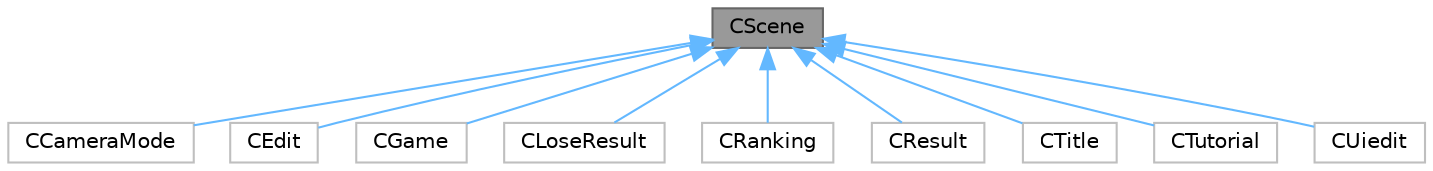 digraph "CScene"
{
 // LATEX_PDF_SIZE
  bgcolor="transparent";
  edge [fontname=Helvetica,fontsize=10,labelfontname=Helvetica,labelfontsize=10];
  node [fontname=Helvetica,fontsize=10,shape=box,height=0.2,width=0.4];
  Node1 [id="Node000001",label="CScene",height=0.2,width=0.4,color="gray40", fillcolor="grey60", style="filled", fontcolor="black",tooltip=" "];
  Node1 -> Node2 [id="edge1_Node000001_Node000002",dir="back",color="steelblue1",style="solid",tooltip=" "];
  Node2 [id="Node000002",label="CCameraMode",height=0.2,width=0.4,color="grey75", fillcolor="white", style="filled",URL="$class_c_camera_mode.html",tooltip=" "];
  Node1 -> Node3 [id="edge2_Node000001_Node000003",dir="back",color="steelblue1",style="solid",tooltip=" "];
  Node3 [id="Node000003",label="CEdit",height=0.2,width=0.4,color="grey75", fillcolor="white", style="filled",URL="$class_c_edit.html",tooltip=" "];
  Node1 -> Node4 [id="edge3_Node000001_Node000004",dir="back",color="steelblue1",style="solid",tooltip=" "];
  Node4 [id="Node000004",label="CGame",height=0.2,width=0.4,color="grey75", fillcolor="white", style="filled",URL="$class_c_game.html",tooltip=" "];
  Node1 -> Node5 [id="edge4_Node000001_Node000005",dir="back",color="steelblue1",style="solid",tooltip=" "];
  Node5 [id="Node000005",label="CLoseResult",height=0.2,width=0.4,color="grey75", fillcolor="white", style="filled",URL="$class_c_lose_result.html",tooltip=" "];
  Node1 -> Node6 [id="edge5_Node000001_Node000006",dir="back",color="steelblue1",style="solid",tooltip=" "];
  Node6 [id="Node000006",label="CRanking",height=0.2,width=0.4,color="grey75", fillcolor="white", style="filled",URL="$class_c_ranking.html",tooltip=" "];
  Node1 -> Node7 [id="edge6_Node000001_Node000007",dir="back",color="steelblue1",style="solid",tooltip=" "];
  Node7 [id="Node000007",label="CResult",height=0.2,width=0.4,color="grey75", fillcolor="white", style="filled",URL="$class_c_result.html",tooltip=" "];
  Node1 -> Node8 [id="edge7_Node000001_Node000008",dir="back",color="steelblue1",style="solid",tooltip=" "];
  Node8 [id="Node000008",label="CTitle",height=0.2,width=0.4,color="grey75", fillcolor="white", style="filled",URL="$class_c_title.html",tooltip=" "];
  Node1 -> Node9 [id="edge8_Node000001_Node000009",dir="back",color="steelblue1",style="solid",tooltip=" "];
  Node9 [id="Node000009",label="CTutorial",height=0.2,width=0.4,color="grey75", fillcolor="white", style="filled",URL="$class_c_tutorial.html",tooltip=" "];
  Node1 -> Node10 [id="edge9_Node000001_Node000010",dir="back",color="steelblue1",style="solid",tooltip=" "];
  Node10 [id="Node000010",label="CUiedit",height=0.2,width=0.4,color="grey75", fillcolor="white", style="filled",URL="$class_c_uiedit.html",tooltip=" "];
}
